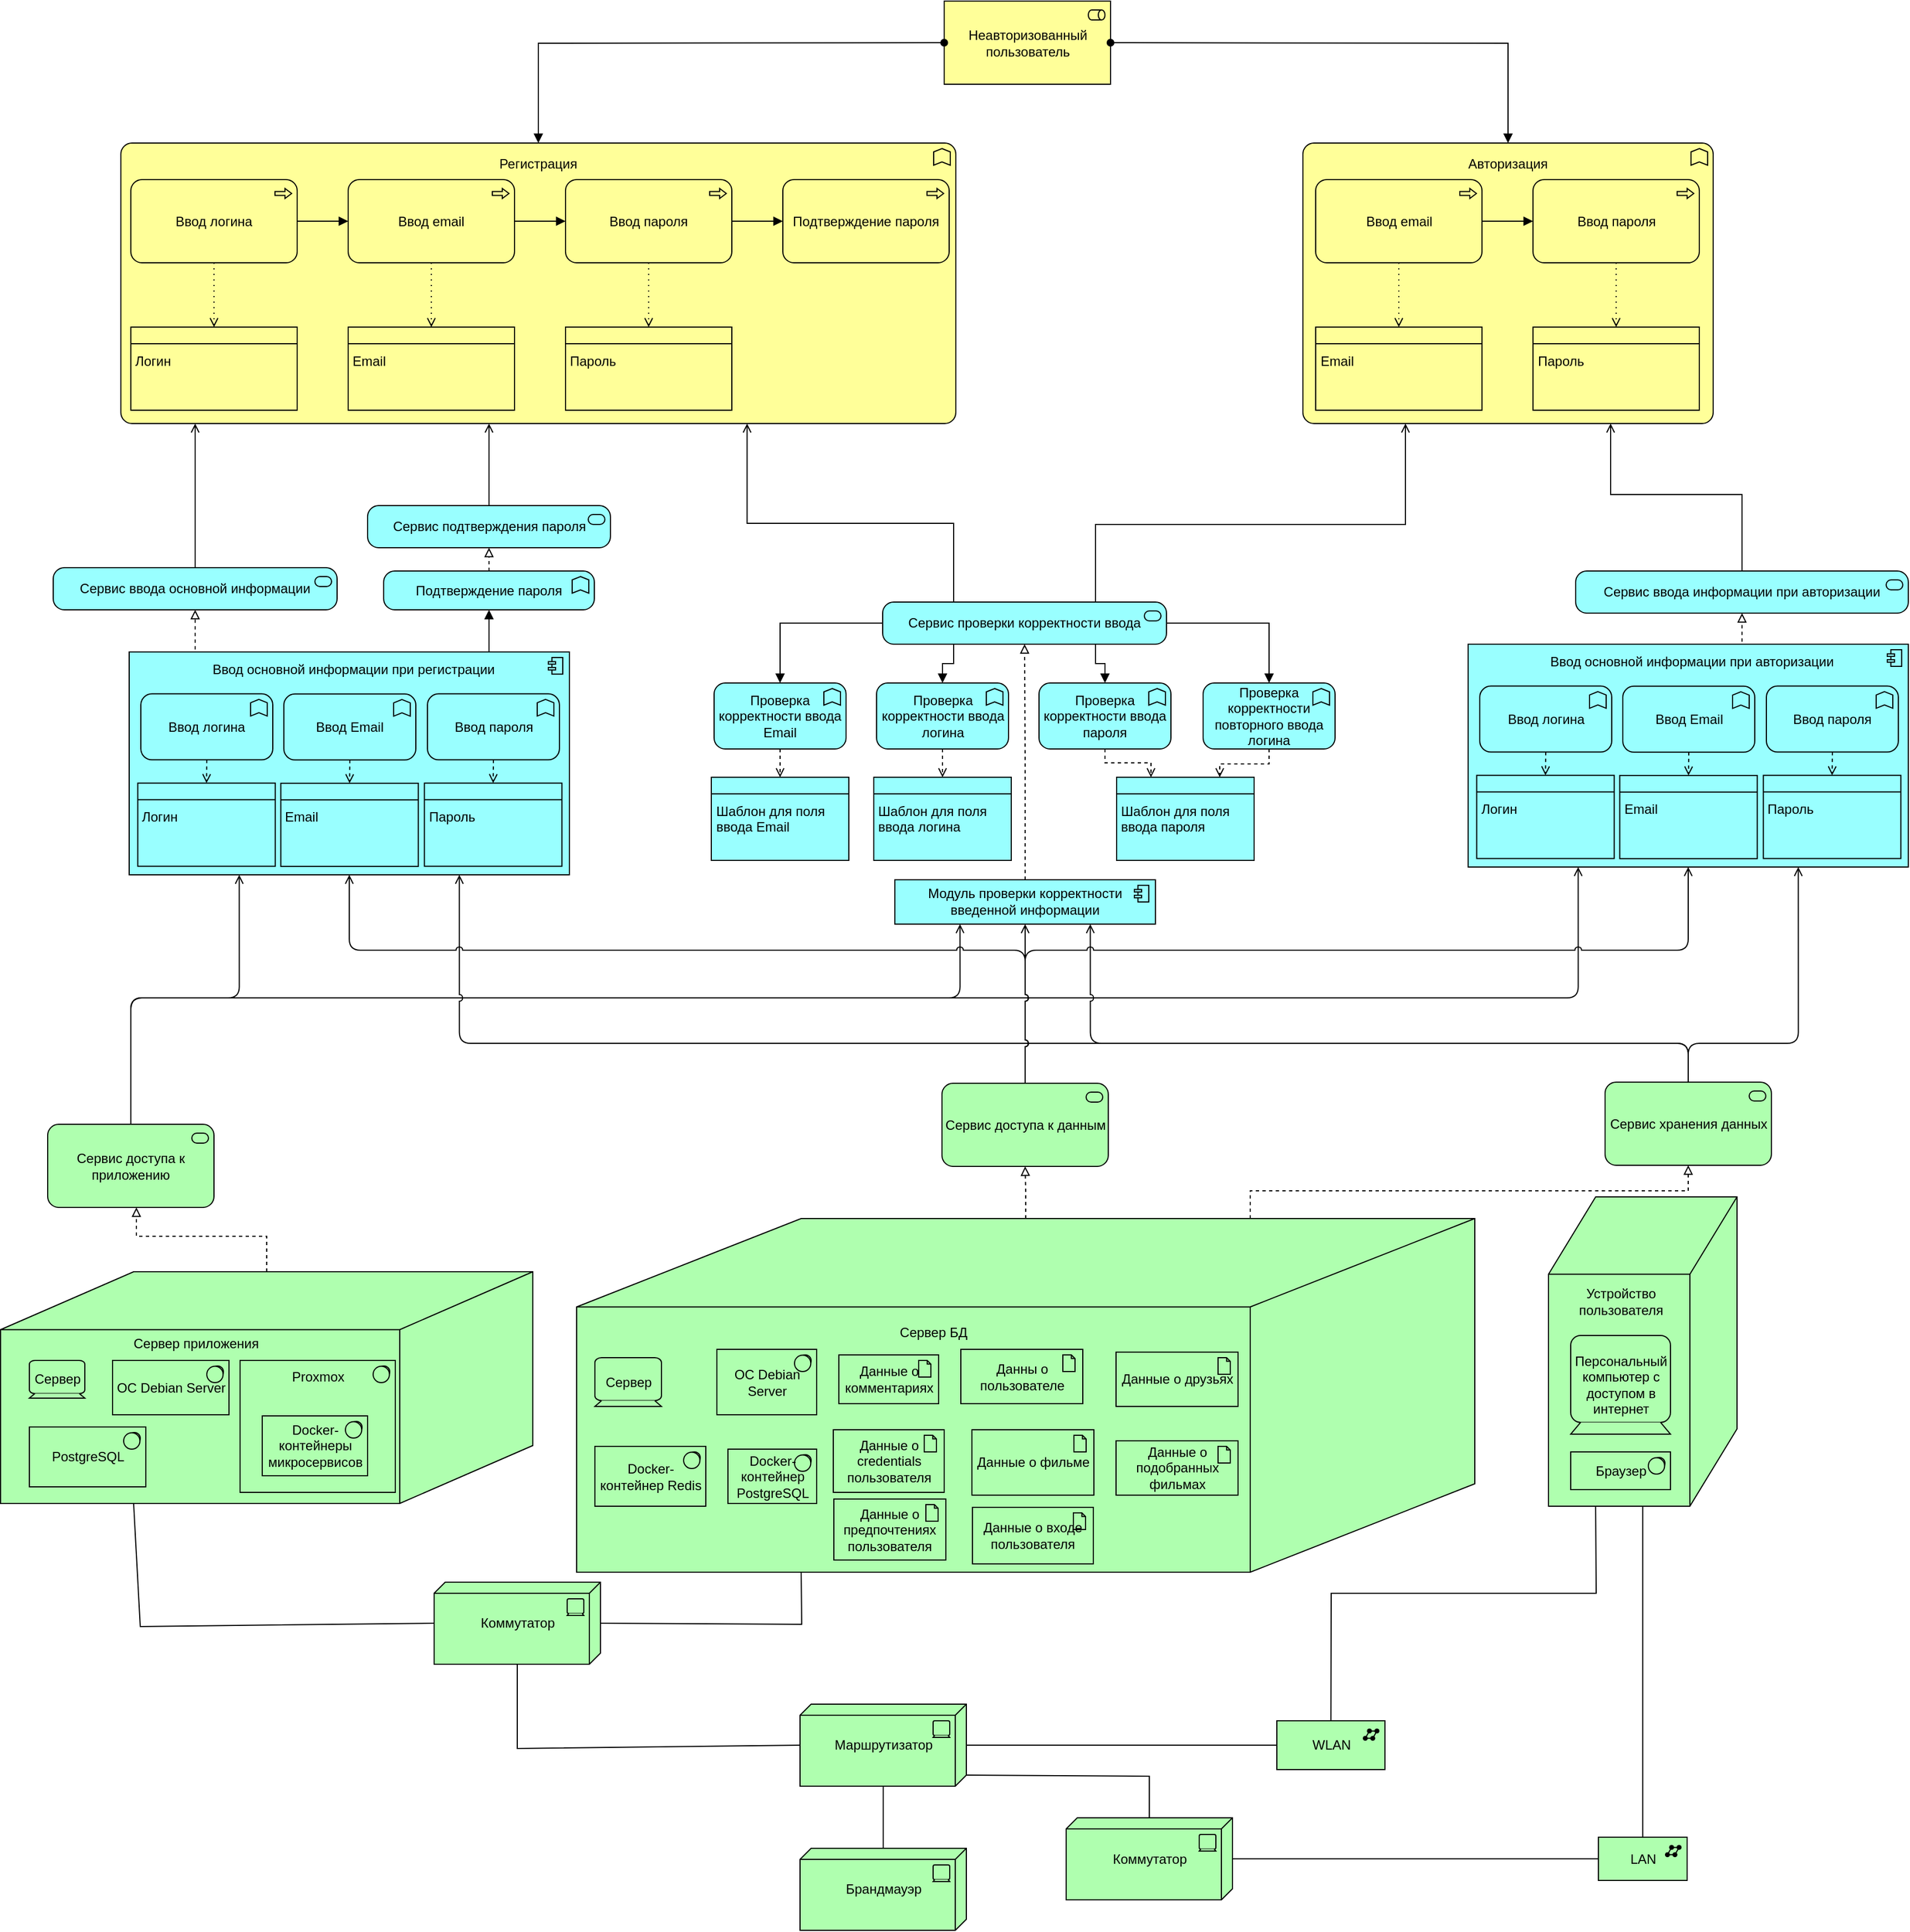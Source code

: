 <mxfile version="20.6.0" type="device"><diagram id="6I0OCvxSQrVGMHxT2VVA" name="Page-1"><mxGraphModel dx="5267" dy="3075" grid="0" gridSize="10" guides="1" tooltips="1" connect="1" arrows="0" fold="1" page="0" pageScale="1" pageWidth="850" pageHeight="1100" math="0" shadow="0"><root><mxCell id="0"/><mxCell id="1" parent="0"/><mxCell id="2OPaNp4iIaNqgDM8rwG--8" value="Неавторизованный пользователь" style="html=1;outlineConnect=0;whiteSpace=wrap;fillColor=#ffff99;shape=mxgraph.archimate3.application;appType=role;archiType=square;" parent="1" vertex="1"><mxGeometry x="-570.5" y="-1029" width="150" height="75" as="geometry"/></mxCell><mxCell id="2OPaNp4iIaNqgDM8rwG--14" value="Регистрация&lt;br&gt;&lt;br&gt;&lt;br&gt;&lt;br&gt;&lt;br&gt;&lt;br&gt;&lt;br&gt;&lt;br&gt;&lt;br&gt;&lt;br&gt;&lt;br&gt;&lt;br&gt;&lt;br&gt;&lt;br&gt;&lt;br&gt;&lt;br&gt;" style="html=1;outlineConnect=0;whiteSpace=wrap;fillColor=#ffff99;shape=mxgraph.archimate3.application;appType=func;archiType=rounded;" parent="1" vertex="1"><mxGeometry x="-1313" y="-901" width="753" height="253" as="geometry"/></mxCell><mxCell id="jZR-Tp1-Qu3MEY-V8yUe-94" value="" style="html=1;outlineConnect=0;whiteSpace=wrap;fillColor=#AFFFAF;shape=mxgraph.archimate3.node;" parent="1" vertex="1"><mxGeometry x="-1421.5" y="117" width="480" height="209" as="geometry"/></mxCell><mxCell id="jZR-Tp1-Qu3MEY-V8yUe-95" value="Сервис доступа к приложению" style="html=1;outlineConnect=0;whiteSpace=wrap;fillColor=#AFFFAF;shape=mxgraph.archimate3.application;appType=serv;archiType=rounded" parent="1" vertex="1"><mxGeometry x="-1379" y="-16" width="150" height="75" as="geometry"/></mxCell><mxCell id="jZR-Tp1-Qu3MEY-V8yUe-96" value="Сервис доступа к данным" style="html=1;outlineConnect=0;whiteSpace=wrap;fillColor=#AFFFAF;shape=mxgraph.archimate3.application;appType=serv;archiType=rounded" parent="1" vertex="1"><mxGeometry x="-572.5" y="-53" width="150" height="75" as="geometry"/></mxCell><mxCell id="jZR-Tp1-Qu3MEY-V8yUe-97" value="Сервис хранения данных" style="html=1;outlineConnect=0;whiteSpace=wrap;fillColor=#AFFFAF;shape=mxgraph.archimate3.application;appType=serv;archiType=rounded" parent="1" vertex="1"><mxGeometry x="25.5" y="-54" width="150" height="75" as="geometry"/></mxCell><mxCell id="jZR-Tp1-Qu3MEY-V8yUe-98" value="Сервер" style="html=1;outlineConnect=0;whiteSpace=wrap;fillColor=#AFFFAF;shape=mxgraph.archimate3.device;" parent="1" vertex="1"><mxGeometry x="-1395.5" y="197" width="50" height="34" as="geometry"/></mxCell><mxCell id="jZR-Tp1-Qu3MEY-V8yUe-99" value="Сервер приложения" style="text;html=1;strokeColor=none;fillColor=none;align=center;verticalAlign=middle;whiteSpace=wrap;rounded=0;" parent="1" vertex="1"><mxGeometry x="-1315.5" y="167" width="140" height="29" as="geometry"/></mxCell><mxCell id="jZR-Tp1-Qu3MEY-V8yUe-100" value="ОС Debian Server" style="html=1;outlineConnect=0;whiteSpace=wrap;fillColor=#AFFFAF;shape=mxgraph.archimate3.application;appType=sysSw;archiType=square;" parent="1" vertex="1"><mxGeometry x="-1320.5" y="197" width="105" height="49" as="geometry"/></mxCell><mxCell id="jZR-Tp1-Qu3MEY-V8yUe-101" value="" style="html=1;outlineConnect=0;whiteSpace=wrap;fillColor=#AFFFAF;shape=mxgraph.archimate3.application;appType=sysSw;archiType=square;" parent="1" vertex="1"><mxGeometry x="-1205.5" y="197" width="140" height="119" as="geometry"/></mxCell><mxCell id="jZR-Tp1-Qu3MEY-V8yUe-102" value="PostgreSQL" style="html=1;outlineConnect=0;whiteSpace=wrap;fillColor=#AFFFAF;shape=mxgraph.archimate3.application;appType=sysSw;archiType=square;" parent="1" vertex="1"><mxGeometry x="-1395.5" y="257" width="105" height="54" as="geometry"/></mxCell><mxCell id="jZR-Tp1-Qu3MEY-V8yUe-103" value="Docker-контейнеры микросервисов" style="html=1;outlineConnect=0;whiteSpace=wrap;fillColor=#AFFFAF;shape=mxgraph.archimate3.application;appType=sysSw;archiType=square;" parent="1" vertex="1"><mxGeometry x="-1185.5" y="247" width="95" height="54" as="geometry"/></mxCell><mxCell id="jZR-Tp1-Qu3MEY-V8yUe-104" value="Proxmox" style="text;html=1;strokeColor=none;fillColor=none;align=center;verticalAlign=middle;whiteSpace=wrap;rounded=0;" parent="1" vertex="1"><mxGeometry x="-1165.5" y="197" width="60" height="29" as="geometry"/></mxCell><mxCell id="jZR-Tp1-Qu3MEY-V8yUe-105" value="Коммутатор" style="html=1;outlineConnect=0;whiteSpace=wrap;fillColor=#AFFFAF;shape=mxgraph.archimate3.tech;techType=device;" parent="1" vertex="1"><mxGeometry x="-1030.5" y="397" width="150" height="74" as="geometry"/></mxCell><mxCell id="jZR-Tp1-Qu3MEY-V8yUe-106" value="Брандмауэр" style="html=1;outlineConnect=0;whiteSpace=wrap;fillColor=#AFFFAF;shape=mxgraph.archimate3.tech;techType=device;" parent="1" vertex="1"><mxGeometry x="-700.5" y="637" width="150" height="74" as="geometry"/></mxCell><mxCell id="jZR-Tp1-Qu3MEY-V8yUe-107" value="Маршрутизатор" style="html=1;outlineConnect=0;whiteSpace=wrap;fillColor=#AFFFAF;shape=mxgraph.archimate3.tech;techType=device;" parent="1" vertex="1"><mxGeometry x="-700.5" y="507" width="150" height="74" as="geometry"/></mxCell><mxCell id="jZR-Tp1-Qu3MEY-V8yUe-108" value="Коммутатор" style="html=1;outlineConnect=0;whiteSpace=wrap;fillColor=#AFFFAF;shape=mxgraph.archimate3.tech;techType=device;" parent="1" vertex="1"><mxGeometry x="-460.5" y="609.5" width="150" height="74" as="geometry"/></mxCell><mxCell id="jZR-Tp1-Qu3MEY-V8yUe-109" value="LAN" style="html=1;outlineConnect=0;whiteSpace=wrap;fillColor=#AFFFAF;shape=mxgraph.archimate3.application;appType=netw;archiType=square;" parent="1" vertex="1"><mxGeometry x="19.5" y="627" width="80" height="39" as="geometry"/></mxCell><mxCell id="jZR-Tp1-Qu3MEY-V8yUe-110" value="" style="html=1;outlineConnect=0;whiteSpace=wrap;fillColor=#AFFFAF;shape=mxgraph.archimate3.node;" parent="1" vertex="1"><mxGeometry x="-25.5" y="49.5" width="170" height="279" as="geometry"/></mxCell><mxCell id="jZR-Tp1-Qu3MEY-V8yUe-111" value="Устройство пользователя" style="text;html=1;strokeColor=none;fillColor=none;align=center;verticalAlign=middle;whiteSpace=wrap;rounded=0;" parent="1" vertex="1"><mxGeometry x="-5.5" y="129.5" width="90" height="29" as="geometry"/></mxCell><mxCell id="jZR-Tp1-Qu3MEY-V8yUe-112" value="Персональный компьютер с доступом в интернет" style="html=1;outlineConnect=0;whiteSpace=wrap;fillColor=#AFFFAF;shape=mxgraph.archimate3.device;" parent="1" vertex="1"><mxGeometry x="-5.5" y="174.5" width="90" height="89" as="geometry"/></mxCell><mxCell id="jZR-Tp1-Qu3MEY-V8yUe-113" value="Браузер" style="html=1;outlineConnect=0;whiteSpace=wrap;fillColor=#AFFFAF;shape=mxgraph.archimate3.application;appType=sysSw;archiType=square;" parent="1" vertex="1"><mxGeometry x="-5.5" y="279.5" width="90" height="34" as="geometry"/></mxCell><mxCell id="jZR-Tp1-Qu3MEY-V8yUe-114" value="" style="endArrow=none;html=1;rounded=0;entryX=0.25;entryY=1;entryDx=0;entryDy=0;entryPerimeter=0;exitX=0.5;exitY=0;exitDx=0;exitDy=0;exitPerimeter=0;" parent="1" source="jZR-Tp1-Qu3MEY-V8yUe-134" target="jZR-Tp1-Qu3MEY-V8yUe-110" edge="1"><mxGeometry width="50" height="50" relative="1" as="geometry"><mxPoint x="-795.5" y="527" as="sourcePoint"/><mxPoint x="-955.5" y="577" as="targetPoint"/><Array as="points"><mxPoint x="-221.5" y="407"/><mxPoint x="17.5" y="407"/></Array></mxGeometry></mxCell><mxCell id="jZR-Tp1-Qu3MEY-V8yUe-115" value="" style="endArrow=none;html=1;rounded=0;entryX=0;entryY=0.5;entryDx=0;entryDy=0;entryPerimeter=0;exitX=1;exitY=0.5;exitDx=0;exitDy=0;exitPerimeter=0;" parent="1" source="jZR-Tp1-Qu3MEY-V8yUe-107" target="jZR-Tp1-Qu3MEY-V8yUe-134" edge="1"><mxGeometry width="50" height="50" relative="1" as="geometry"><mxPoint x="-785.5" y="647" as="sourcePoint"/><mxPoint x="-735.5" y="597" as="targetPoint"/></mxGeometry></mxCell><mxCell id="jZR-Tp1-Qu3MEY-V8yUe-116" value="" style="endArrow=none;html=1;rounded=0;entryX=0;entryY=0.5;entryDx=0;entryDy=0;entryPerimeter=0;exitX=1;exitY=0.5;exitDx=0;exitDy=0;exitPerimeter=0;" parent="1" source="jZR-Tp1-Qu3MEY-V8yUe-108" target="jZR-Tp1-Qu3MEY-V8yUe-109" edge="1"><mxGeometry width="50" height="50" relative="1" as="geometry"><mxPoint x="-785.5" y="647" as="sourcePoint"/><mxPoint x="-735.5" y="597" as="targetPoint"/></mxGeometry></mxCell><mxCell id="jZR-Tp1-Qu3MEY-V8yUe-117" value="" style="endArrow=none;html=1;rounded=0;exitX=0.5;exitY=0;exitDx=0;exitDy=0;exitPerimeter=0;entryX=1;entryY=1;entryDx=0;entryDy=-10;entryPerimeter=0;" parent="1" source="jZR-Tp1-Qu3MEY-V8yUe-108" target="jZR-Tp1-Qu3MEY-V8yUe-107" edge="1"><mxGeometry width="50" height="50" relative="1" as="geometry"><mxPoint x="-785.5" y="647" as="sourcePoint"/><mxPoint x="-735.5" y="597" as="targetPoint"/><Array as="points"><mxPoint x="-385.5" y="572"/></Array></mxGeometry></mxCell><mxCell id="jZR-Tp1-Qu3MEY-V8yUe-118" value="" style="endArrow=none;html=1;rounded=0;entryX=0.5;entryY=1;entryDx=0;entryDy=0;entryPerimeter=0;exitX=0.5;exitY=0;exitDx=0;exitDy=0;exitPerimeter=0;" parent="1" source="jZR-Tp1-Qu3MEY-V8yUe-106" target="jZR-Tp1-Qu3MEY-V8yUe-107" edge="1"><mxGeometry width="50" height="50" relative="1" as="geometry"><mxPoint x="-785.5" y="647" as="sourcePoint"/><mxPoint x="-735.5" y="597" as="targetPoint"/><Array as="points"/></mxGeometry></mxCell><mxCell id="jZR-Tp1-Qu3MEY-V8yUe-119" value="" style="endArrow=none;html=1;rounded=0;entryX=0.25;entryY=1;entryDx=0;entryDy=0;entryPerimeter=0;exitX=0;exitY=0.5;exitDx=0;exitDy=0;exitPerimeter=0;" parent="1" source="jZR-Tp1-Qu3MEY-V8yUe-105" target="jZR-Tp1-Qu3MEY-V8yUe-94" edge="1"><mxGeometry width="50" height="50" relative="1" as="geometry"><mxPoint x="-1005.5" y="537" as="sourcePoint"/><mxPoint x="-955.5" y="487" as="targetPoint"/><Array as="points"><mxPoint x="-1295.5" y="437"/></Array></mxGeometry></mxCell><mxCell id="jZR-Tp1-Qu3MEY-V8yUe-120" value="" style="endArrow=none;html=1;rounded=0;exitX=0.5;exitY=1;exitDx=0;exitDy=0;exitPerimeter=0;entryX=0;entryY=0.5;entryDx=0;entryDy=0;entryPerimeter=0;" parent="1" source="jZR-Tp1-Qu3MEY-V8yUe-105" target="jZR-Tp1-Qu3MEY-V8yUe-107" edge="1"><mxGeometry width="50" height="50" relative="1" as="geometry"><mxPoint x="-680.5" y="467" as="sourcePoint"/><mxPoint x="-630.5" y="417" as="targetPoint"/><Array as="points"><mxPoint x="-955.5" y="547"/></Array></mxGeometry></mxCell><mxCell id="jZR-Tp1-Qu3MEY-V8yUe-121" value="" style="html=1;outlineConnect=0;whiteSpace=wrap;fillColor=#AFFFAF;shape=mxgraph.archimate3.node;" parent="1" vertex="1"><mxGeometry x="-902" y="69" width="810" height="319" as="geometry"/></mxCell><mxCell id="jZR-Tp1-Qu3MEY-V8yUe-122" value="Данны о пользователе" style="html=1;outlineConnect=0;whiteSpace=wrap;fillColor=#AFFFAF;shape=mxgraph.archimate3.application;appType=artifact;archiType=square;" parent="1" vertex="1"><mxGeometry x="-555.5" y="187" width="110" height="49" as="geometry"/></mxCell><mxCell id="jZR-Tp1-Qu3MEY-V8yUe-123" value="Данные о фильме" style="html=1;outlineConnect=0;whiteSpace=wrap;fillColor=#AFFFAF;shape=mxgraph.archimate3.application;appType=artifact;archiType=square;" parent="1" vertex="1"><mxGeometry x="-545.5" y="259.5" width="110" height="59" as="geometry"/></mxCell><mxCell id="jZR-Tp1-Qu3MEY-V8yUe-124" value="Данные о credentials пользователя" style="html=1;outlineConnect=0;whiteSpace=wrap;fillColor=#AFFFAF;shape=mxgraph.archimate3.application;appType=artifact;archiType=square;" parent="1" vertex="1"><mxGeometry x="-670.5" y="259.5" width="100" height="56.5" as="geometry"/></mxCell><mxCell id="jZR-Tp1-Qu3MEY-V8yUe-125" value="Данные о друзьях" style="html=1;outlineConnect=0;whiteSpace=wrap;fillColor=#AFFFAF;shape=mxgraph.archimate3.application;appType=artifact;archiType=square;" parent="1" vertex="1"><mxGeometry x="-415.5" y="189.5" width="110" height="49" as="geometry"/></mxCell><mxCell id="jZR-Tp1-Qu3MEY-V8yUe-126" value="Данные о подобранных фильмах" style="html=1;outlineConnect=0;whiteSpace=wrap;fillColor=#AFFFAF;shape=mxgraph.archimate3.application;appType=artifact;archiType=square;" parent="1" vertex="1"><mxGeometry x="-415.5" y="269.5" width="110" height="49" as="geometry"/></mxCell><mxCell id="jZR-Tp1-Qu3MEY-V8yUe-127" value="Данные о комментариях" style="html=1;outlineConnect=0;whiteSpace=wrap;fillColor=#AFFFAF;shape=mxgraph.archimate3.application;appType=artifact;archiType=square;" parent="1" vertex="1"><mxGeometry x="-665.5" y="192" width="90" height="44" as="geometry"/></mxCell><mxCell id="jZR-Tp1-Qu3MEY-V8yUe-128" value="Сервер" style="html=1;outlineConnect=0;whiteSpace=wrap;fillColor=#AFFFAF;shape=mxgraph.archimate3.device;" parent="1" vertex="1"><mxGeometry x="-885.5" y="194.5" width="60" height="44" as="geometry"/></mxCell><mxCell id="jZR-Tp1-Qu3MEY-V8yUe-129" value="ОС Debian Server" style="html=1;outlineConnect=0;whiteSpace=wrap;fillColor=#AFFFAF;shape=mxgraph.archimate3.application;appType=sysSw;archiType=square;" parent="1" vertex="1"><mxGeometry x="-775.5" y="187" width="90" height="59" as="geometry"/></mxCell><mxCell id="jZR-Tp1-Qu3MEY-V8yUe-130" value="Docker-контейнер PostgreSQL" style="html=1;outlineConnect=0;whiteSpace=wrap;fillColor=#AFFFAF;shape=mxgraph.archimate3.application;appType=sysSw;archiType=square;" parent="1" vertex="1"><mxGeometry x="-765.5" y="277" width="80" height="49" as="geometry"/></mxCell><mxCell id="jZR-Tp1-Qu3MEY-V8yUe-131" value="Docker-контейнер Redis" style="html=1;outlineConnect=0;whiteSpace=wrap;fillColor=#AFFFAF;shape=mxgraph.archimate3.application;appType=sysSw;archiType=square;" parent="1" vertex="1"><mxGeometry x="-885.5" y="274.5" width="100" height="54" as="geometry"/></mxCell><mxCell id="jZR-Tp1-Qu3MEY-V8yUe-132" value="Сервер БД" style="text;html=1;strokeColor=none;fillColor=none;align=center;verticalAlign=middle;whiteSpace=wrap;rounded=0;" parent="1" vertex="1"><mxGeometry x="-635.5" y="157" width="110" height="29" as="geometry"/></mxCell><mxCell id="jZR-Tp1-Qu3MEY-V8yUe-133" value="" style="endArrow=none;html=1;rounded=0;entryX=1;entryY=0.5;entryDx=0;entryDy=0;entryPerimeter=0;exitX=0.25;exitY=1;exitDx=0;exitDy=0;exitPerimeter=0;" parent="1" source="jZR-Tp1-Qu3MEY-V8yUe-121" target="jZR-Tp1-Qu3MEY-V8yUe-105" edge="1"><mxGeometry width="50" height="50" relative="1" as="geometry"><mxPoint x="-615.5" y="377" as="sourcePoint"/><mxPoint x="-565.5" y="327" as="targetPoint"/><Array as="points"><mxPoint x="-699" y="435"/></Array></mxGeometry></mxCell><mxCell id="jZR-Tp1-Qu3MEY-V8yUe-134" value="WLAN" style="html=1;outlineConnect=0;whiteSpace=wrap;fillColor=#AFFFAF;shape=mxgraph.archimate3.application;appType=netw;archiType=square;" parent="1" vertex="1"><mxGeometry x="-270.5" y="522" width="97.5" height="44" as="geometry"/></mxCell><mxCell id="jZR-Tp1-Qu3MEY-V8yUe-135" value="" style="endArrow=none;html=1;rounded=0;exitX=0.5;exitY=1;exitDx=0;exitDy=0;exitPerimeter=0;entryX=0.5;entryY=0;entryDx=0;entryDy=0;entryPerimeter=0;" parent="1" source="jZR-Tp1-Qu3MEY-V8yUe-110" target="jZR-Tp1-Qu3MEY-V8yUe-109" edge="1"><mxGeometry width="50" height="50" relative="1" as="geometry"><mxPoint x="-355.5" y="327" as="sourcePoint"/><mxPoint x="-305.5" y="277" as="targetPoint"/></mxGeometry></mxCell><mxCell id="jZR-Tp1-Qu3MEY-V8yUe-136" value="" style="edgeStyle=elbowEdgeStyle;html=1;endArrow=block;elbow=vertical;endFill=0;dashed=1;rounded=0;exitX=0.5;exitY=0;exitDx=0;exitDy=0;exitPerimeter=0;entryX=0.5;entryY=1;entryDx=0;entryDy=0;entryPerimeter=0;" parent="1" source="jZR-Tp1-Qu3MEY-V8yUe-94" edge="1"><mxGeometry width="160" relative="1" as="geometry"><mxPoint x="-655.5" y="314" as="sourcePoint"/><mxPoint x="-1299" y="59" as="targetPoint"/><Array as="points"><mxPoint x="-1231" y="85"/></Array></mxGeometry></mxCell><mxCell id="jZR-Tp1-Qu3MEY-V8yUe-137" value="" style="edgeStyle=elbowEdgeStyle;html=1;endArrow=block;elbow=vertical;endFill=0;dashed=1;rounded=0;exitX=0.5;exitY=0;exitDx=0;exitDy=0;exitPerimeter=0;entryX=0.5;entryY=1;entryDx=0;entryDy=0;entryPerimeter=0;" parent="1" source="jZR-Tp1-Qu3MEY-V8yUe-121" target="jZR-Tp1-Qu3MEY-V8yUe-96" edge="1"><mxGeometry width="160" relative="1" as="geometry"><mxPoint x="-660.5" y="314" as="sourcePoint"/><mxPoint x="-500.5" y="314" as="targetPoint"/><Array as="points"/></mxGeometry></mxCell><mxCell id="jZR-Tp1-Qu3MEY-V8yUe-138" value="" style="edgeStyle=elbowEdgeStyle;html=1;endArrow=block;elbow=vertical;endFill=0;dashed=1;rounded=0;exitX=0.75;exitY=0;exitDx=0;exitDy=0;exitPerimeter=0;entryX=0.5;entryY=1;entryDx=0;entryDy=0;entryPerimeter=0;" parent="1" source="jZR-Tp1-Qu3MEY-V8yUe-121" target="jZR-Tp1-Qu3MEY-V8yUe-97" edge="1"><mxGeometry width="160" relative="1" as="geometry"><mxPoint x="-660.5" y="314" as="sourcePoint"/><mxPoint x="-350.5" y="-6" as="targetPoint"/><Array as="points"><mxPoint x="-111" y="44"/><mxPoint x="-92" y="72"/><mxPoint x="-270.5" y="94"/></Array></mxGeometry></mxCell><mxCell id="jZR-Tp1-Qu3MEY-V8yUe-167" value="Данные о предпочтениях пользователя" style="html=1;outlineConnect=0;whiteSpace=wrap;fillColor=#AFFFAF;shape=mxgraph.archimate3.application;appType=artifact;archiType=square;" parent="1" vertex="1"><mxGeometry x="-670" y="322" width="101" height="55" as="geometry"/></mxCell><mxCell id="xFEC5xzMfHbkkOvkN3Mo-53" value="Данные о входе пользователя" style="html=1;outlineConnect=0;whiteSpace=wrap;fillColor=#AFFFAF;shape=mxgraph.archimate3.application;appType=artifact;archiType=square;" parent="1" vertex="1"><mxGeometry x="-545" y="329.5" width="109" height="51" as="geometry"/></mxCell><mxCell id="tE2U8NDe-g1atq2P_ooC-1" value="Ввод логина" style="html=1;outlineConnect=0;whiteSpace=wrap;fillColor=#ffff99;shape=mxgraph.archimate3.application;appType=proc;archiType=rounded;" vertex="1" parent="1"><mxGeometry x="-1304" y="-868" width="150" height="75" as="geometry"/></mxCell><mxCell id="tE2U8NDe-g1atq2P_ooC-8" value="" style="edgeStyle=elbowEdgeStyle;html=1;endArrow=open;elbow=vertical;endFill=0;dashed=1;dashPattern=1 4;rounded=0;entryX=0.5;entryY=0;entryDx=0;entryDy=0;entryPerimeter=0;exitX=0.5;exitY=1;exitDx=0;exitDy=0;exitPerimeter=0;" edge="1" parent="1" source="tE2U8NDe-g1atq2P_ooC-1" target="tE2U8NDe-g1atq2P_ooC-14"><mxGeometry width="160" relative="1" as="geometry"><mxPoint x="-384" y="-175" as="sourcePoint"/><mxPoint x="-1229" y="-735.0" as="targetPoint"/></mxGeometry></mxCell><mxCell id="tE2U8NDe-g1atq2P_ooC-9" value="Ввод email" style="html=1;outlineConnect=0;whiteSpace=wrap;fillColor=#ffff99;shape=mxgraph.archimate3.application;appType=proc;archiType=rounded;" vertex="1" parent="1"><mxGeometry x="-1108" y="-868" width="150" height="75" as="geometry"/></mxCell><mxCell id="tE2U8NDe-g1atq2P_ooC-11" value="" style="edgeStyle=elbowEdgeStyle;html=1;endArrow=open;elbow=vertical;endFill=0;dashed=1;dashPattern=1 4;rounded=0;entryX=0.5;entryY=0;entryDx=0;entryDy=0;entryPerimeter=0;exitX=0.5;exitY=1;exitDx=0;exitDy=0;exitPerimeter=0;" edge="1" parent="1" source="tE2U8NDe-g1atq2P_ooC-9" target="tE2U8NDe-g1atq2P_ooC-15"><mxGeometry width="160" relative="1" as="geometry"><mxPoint x="-188" y="-175" as="sourcePoint"/><mxPoint x="-1033.0" y="-735.0" as="targetPoint"/></mxGeometry></mxCell><mxCell id="tE2U8NDe-g1atq2P_ooC-13" value="" style="edgeStyle=elbowEdgeStyle;html=1;endArrow=block;dashed=0;elbow=vertical;endFill=1;rounded=0;exitX=1;exitY=0.5;exitDx=0;exitDy=0;exitPerimeter=0;entryX=0;entryY=0.5;entryDx=0;entryDy=0;entryPerimeter=0;" edge="1" parent="1" source="tE2U8NDe-g1atq2P_ooC-1" target="tE2U8NDe-g1atq2P_ooC-9"><mxGeometry width="160" relative="1" as="geometry"><mxPoint x="-384" y="-675" as="sourcePoint"/><mxPoint x="-224" y="-675" as="targetPoint"/></mxGeometry></mxCell><mxCell id="tE2U8NDe-g1atq2P_ooC-14" value="&lt;table cellpadding=&quot;0&quot; cellspacing=&quot;0&quot; style=&quot;font-size:1em;width:100%;height:100%;&quot;&gt;&lt;tbody&gt;&lt;tr style=&quot;height:20px;&quot;&gt;&lt;td align=&quot;center&quot;&gt;&lt;/td&gt;&lt;/tr&gt;&lt;tr&gt;&lt;td align=&quot;left&quot; valign=&quot;top&quot; style=&quot;padding:4px;&quot;&gt;Логин&lt;/td&gt;&lt;/tr&gt;&lt;/tbody&gt;&lt;/table&gt;" style="html=1;outlineConnect=0;whiteSpace=wrap;fillColor=#ffff99;shape=mxgraph.archimate3.businessObject;overflow=fill;" vertex="1" parent="1"><mxGeometry x="-1304" y="-735" width="150" height="75" as="geometry"/></mxCell><mxCell id="tE2U8NDe-g1atq2P_ooC-15" value="&lt;table cellpadding=&quot;0&quot; cellspacing=&quot;0&quot; style=&quot;font-size:1em;width:100%;height:100%;&quot;&gt;&lt;tbody&gt;&lt;tr style=&quot;height:20px;&quot;&gt;&lt;td align=&quot;center&quot;&gt;&lt;/td&gt;&lt;/tr&gt;&lt;tr&gt;&lt;td align=&quot;left&quot; valign=&quot;top&quot; style=&quot;padding:4px;&quot;&gt;Email&lt;/td&gt;&lt;/tr&gt;&lt;/tbody&gt;&lt;/table&gt;" style="html=1;outlineConnect=0;whiteSpace=wrap;fillColor=#ffff99;shape=mxgraph.archimate3.businessObject;overflow=fill;" vertex="1" parent="1"><mxGeometry x="-1108" y="-735" width="150" height="75" as="geometry"/></mxCell><mxCell id="tE2U8NDe-g1atq2P_ooC-16" value="Ввод пароля" style="html=1;outlineConnect=0;whiteSpace=wrap;fillColor=#ffff99;shape=mxgraph.archimate3.application;appType=proc;archiType=rounded;" vertex="1" parent="1"><mxGeometry x="-912" y="-868" width="150" height="75" as="geometry"/></mxCell><mxCell id="tE2U8NDe-g1atq2P_ooC-17" value="" style="edgeStyle=elbowEdgeStyle;html=1;endArrow=open;elbow=vertical;endFill=0;dashed=1;dashPattern=1 4;rounded=0;entryX=0.5;entryY=0;entryDx=0;entryDy=0;entryPerimeter=0;exitX=0.5;exitY=1;exitDx=0;exitDy=0;exitPerimeter=0;" edge="1" parent="1" source="tE2U8NDe-g1atq2P_ooC-16" target="tE2U8NDe-g1atq2P_ooC-19"><mxGeometry width="160" relative="1" as="geometry"><mxPoint x="8" y="-175" as="sourcePoint"/><mxPoint x="-837.0" y="-735.0" as="targetPoint"/></mxGeometry></mxCell><mxCell id="tE2U8NDe-g1atq2P_ooC-18" value="" style="edgeStyle=elbowEdgeStyle;html=1;endArrow=block;dashed=0;elbow=vertical;endFill=1;rounded=0;entryX=0;entryY=0.5;entryDx=0;entryDy=0;entryPerimeter=0;exitX=1;exitY=0.5;exitDx=0;exitDy=0;exitPerimeter=0;" edge="1" parent="1" target="tE2U8NDe-g1atq2P_ooC-16" source="tE2U8NDe-g1atq2P_ooC-9"><mxGeometry width="160" relative="1" as="geometry"><mxPoint x="-955" y="-830" as="sourcePoint"/><mxPoint x="-28" y="-675" as="targetPoint"/></mxGeometry></mxCell><mxCell id="tE2U8NDe-g1atq2P_ooC-19" value="&lt;table cellpadding=&quot;0&quot; cellspacing=&quot;0&quot; style=&quot;font-size:1em;width:100%;height:100%;&quot;&gt;&lt;tbody&gt;&lt;tr style=&quot;height:20px;&quot;&gt;&lt;td align=&quot;center&quot;&gt;&lt;/td&gt;&lt;/tr&gt;&lt;tr&gt;&lt;td align=&quot;left&quot; valign=&quot;top&quot; style=&quot;padding:4px;&quot;&gt;Пароль&lt;/td&gt;&lt;/tr&gt;&lt;/tbody&gt;&lt;/table&gt;" style="html=1;outlineConnect=0;whiteSpace=wrap;fillColor=#ffff99;shape=mxgraph.archimate3.businessObject;overflow=fill;" vertex="1" parent="1"><mxGeometry x="-912" y="-735" width="150" height="75" as="geometry"/></mxCell><mxCell id="tE2U8NDe-g1atq2P_ooC-20" value="Подтверждение пароля" style="html=1;outlineConnect=0;whiteSpace=wrap;fillColor=#ffff99;shape=mxgraph.archimate3.application;appType=proc;archiType=rounded;" vertex="1" parent="1"><mxGeometry x="-716" y="-868" width="150" height="75" as="geometry"/></mxCell><mxCell id="tE2U8NDe-g1atq2P_ooC-21" value="" style="edgeStyle=elbowEdgeStyle;html=1;endArrow=block;dashed=0;elbow=vertical;endFill=1;rounded=0;entryX=0;entryY=0.5;entryDx=0;entryDy=0;entryPerimeter=0;exitX=1;exitY=0.5;exitDx=0;exitDy=0;exitPerimeter=0;" edge="1" parent="1" target="tE2U8NDe-g1atq2P_ooC-20" source="tE2U8NDe-g1atq2P_ooC-16"><mxGeometry width="160" relative="1" as="geometry"><mxPoint x="-765" y="-830" as="sourcePoint"/><mxPoint x="168" y="-675" as="targetPoint"/></mxGeometry></mxCell><mxCell id="tE2U8NDe-g1atq2P_ooC-22" value="" style="html=1;outlineConnect=0;whiteSpace=wrap;fillColor=#99ffff;shape=mxgraph.archimate3.application;appType=comp;archiType=square;" vertex="1" parent="1"><mxGeometry x="-1305.5" y="-442" width="397" height="201" as="geometry"/></mxCell><mxCell id="tE2U8NDe-g1atq2P_ooC-23" value="Ввод основной информации при регистрации" style="text;html=1;strokeColor=none;fillColor=none;align=center;verticalAlign=middle;whiteSpace=wrap;rounded=0;" vertex="1" parent="1"><mxGeometry x="-1238.5" y="-441" width="269.5" height="30" as="geometry"/></mxCell><mxCell id="tE2U8NDe-g1atq2P_ooC-25" value="Ввод логина" style="html=1;outlineConnect=0;whiteSpace=wrap;fillColor=#99ffff;shape=mxgraph.archimate3.application;appType=func;archiType=rounded;" vertex="1" parent="1"><mxGeometry x="-1295" y="-404.2" width="119" height="59.5" as="geometry"/></mxCell><mxCell id="tE2U8NDe-g1atq2P_ooC-26" style="edgeStyle=orthogonalEdgeStyle;rounded=0;orthogonalLoop=1;jettySize=auto;html=1;exitX=0.5;exitY=1;exitDx=0;exitDy=0;exitPerimeter=0;entryX=0.5;entryY=0;entryDx=0;entryDy=0;entryPerimeter=0;dashed=1;endArrow=open;endFill=0;" edge="1" parent="1" source="tE2U8NDe-g1atq2P_ooC-25" target="tE2U8NDe-g1atq2P_ooC-27"><mxGeometry relative="1" as="geometry"/></mxCell><mxCell id="tE2U8NDe-g1atq2P_ooC-27" value="&lt;table cellpadding=&quot;0&quot; cellspacing=&quot;0&quot; style=&quot;font-size:1em;width:100%;height:100%;&quot;&gt;&lt;tbody&gt;&lt;tr style=&quot;height:20px;&quot;&gt;&lt;td align=&quot;center&quot;&gt;&lt;/td&gt;&lt;/tr&gt;&lt;tr&gt;&lt;td align=&quot;left&quot; valign=&quot;top&quot; style=&quot;padding:4px;&quot;&gt;Логин&lt;/td&gt;&lt;/tr&gt;&lt;/tbody&gt;&lt;/table&gt;" style="html=1;outlineConnect=0;whiteSpace=wrap;fillColor=#99ffff;shape=mxgraph.archimate3.businessObject;overflow=fill" vertex="1" parent="1"><mxGeometry x="-1297.75" y="-323.7" width="124" height="75" as="geometry"/></mxCell><mxCell id="tE2U8NDe-g1atq2P_ooC-42" value="Ввод Email" style="html=1;outlineConnect=0;whiteSpace=wrap;fillColor=#99ffff;shape=mxgraph.archimate3.application;appType=func;archiType=rounded;" vertex="1" parent="1"><mxGeometry x="-1166" y="-404.07" width="119" height="59.5" as="geometry"/></mxCell><mxCell id="tE2U8NDe-g1atq2P_ooC-43" style="edgeStyle=orthogonalEdgeStyle;rounded=0;orthogonalLoop=1;jettySize=auto;html=1;exitX=0.5;exitY=1;exitDx=0;exitDy=0;exitPerimeter=0;entryX=0.5;entryY=0;entryDx=0;entryDy=0;entryPerimeter=0;dashed=1;endArrow=open;endFill=0;" edge="1" parent="1" source="tE2U8NDe-g1atq2P_ooC-42" target="tE2U8NDe-g1atq2P_ooC-44"><mxGeometry relative="1" as="geometry"/></mxCell><mxCell id="tE2U8NDe-g1atq2P_ooC-44" value="&lt;table cellpadding=&quot;0&quot; cellspacing=&quot;0&quot; style=&quot;font-size:1em;width:100%;height:100%;&quot;&gt;&lt;tbody&gt;&lt;tr style=&quot;height:20px;&quot;&gt;&lt;td align=&quot;center&quot;&gt;&lt;/td&gt;&lt;/tr&gt;&lt;tr&gt;&lt;td align=&quot;left&quot; valign=&quot;top&quot; style=&quot;padding:4px;&quot;&gt;Email&lt;/td&gt;&lt;/tr&gt;&lt;/tbody&gt;&lt;/table&gt;" style="html=1;outlineConnect=0;whiteSpace=wrap;fillColor=#99ffff;shape=mxgraph.archimate3.businessObject;overflow=fill" vertex="1" parent="1"><mxGeometry x="-1168.75" y="-323.57" width="124" height="75" as="geometry"/></mxCell><mxCell id="tE2U8NDe-g1atq2P_ooC-45" value="Ввод пароля" style="html=1;outlineConnect=0;whiteSpace=wrap;fillColor=#99ffff;shape=mxgraph.archimate3.application;appType=func;archiType=rounded;" vertex="1" parent="1"><mxGeometry x="-1036.5" y="-404.2" width="119" height="59.5" as="geometry"/></mxCell><mxCell id="tE2U8NDe-g1atq2P_ooC-46" style="edgeStyle=orthogonalEdgeStyle;rounded=0;orthogonalLoop=1;jettySize=auto;html=1;exitX=0.5;exitY=1;exitDx=0;exitDy=0;exitPerimeter=0;entryX=0.5;entryY=0;entryDx=0;entryDy=0;entryPerimeter=0;dashed=1;endArrow=open;endFill=0;" edge="1" parent="1" source="tE2U8NDe-g1atq2P_ooC-45" target="tE2U8NDe-g1atq2P_ooC-47"><mxGeometry relative="1" as="geometry"/></mxCell><mxCell id="tE2U8NDe-g1atq2P_ooC-47" value="&lt;table cellpadding=&quot;0&quot; cellspacing=&quot;0&quot; style=&quot;font-size:1em;width:100%;height:100%;&quot;&gt;&lt;tbody&gt;&lt;tr style=&quot;height:20px;&quot;&gt;&lt;td align=&quot;center&quot;&gt;&lt;/td&gt;&lt;/tr&gt;&lt;tr&gt;&lt;td align=&quot;left&quot; valign=&quot;top&quot; style=&quot;padding:4px;&quot;&gt;Пароль&lt;/td&gt;&lt;/tr&gt;&lt;/tbody&gt;&lt;/table&gt;" style="html=1;outlineConnect=0;whiteSpace=wrap;fillColor=#99ffff;shape=mxgraph.archimate3.businessObject;overflow=fill" vertex="1" parent="1"><mxGeometry x="-1039.25" y="-323.7" width="124" height="75" as="geometry"/></mxCell><mxCell id="tE2U8NDe-g1atq2P_ooC-48" value="Сервис ввода основной информации" style="html=1;outlineConnect=0;whiteSpace=wrap;fillColor=#99ffff;shape=mxgraph.archimate3.application;appType=serv;archiType=rounded" vertex="1" parent="1"><mxGeometry x="-1374" y="-518" width="256" height="38" as="geometry"/></mxCell><mxCell id="tE2U8NDe-g1atq2P_ooC-49" value="" style="edgeStyle=elbowEdgeStyle;html=1;endArrow=block;elbow=vertical;endFill=0;dashed=1;rounded=0;entryX=0.5;entryY=1;entryDx=0;entryDy=0;entryPerimeter=0;exitX=0.25;exitY=0;exitDx=0;exitDy=0;exitPerimeter=0;" edge="1" parent="1" source="tE2U8NDe-g1atq2P_ooC-22" target="tE2U8NDe-g1atq2P_ooC-48"><mxGeometry width="160" relative="1" as="geometry"><mxPoint x="-689" y="-453" as="sourcePoint"/><mxPoint x="-529" y="-453" as="targetPoint"/><Array as="points"><mxPoint x="-1198" y="-442"/><mxPoint x="-1194" y="-457"/></Array></mxGeometry></mxCell><mxCell id="tE2U8NDe-g1atq2P_ooC-50" value="" style="edgeStyle=elbowEdgeStyle;html=1;endArrow=open;elbow=vertical;endFill=1;rounded=0;exitX=0.5;exitY=0;exitDx=0;exitDy=0;exitPerimeter=0;" edge="1" parent="1" source="tE2U8NDe-g1atq2P_ooC-48" target="2OPaNp4iIaNqgDM8rwG--14"><mxGeometry width="160" relative="1" as="geometry"><mxPoint x="-615" y="-448" as="sourcePoint"/><mxPoint x="-455" y="-448" as="targetPoint"/><Array as="points"><mxPoint x="-1246" y="-622"/><mxPoint x="-1023" y="-584"/><mxPoint x="-1017" y="-586"/><mxPoint x="-1103" y="-581"/><mxPoint x="-1073" y="-581"/></Array></mxGeometry></mxCell><mxCell id="tE2U8NDe-g1atq2P_ooC-51" value="Подтверждение пароля" style="html=1;outlineConnect=0;whiteSpace=wrap;fillColor=#99ffff;shape=mxgraph.archimate3.application;appType=func;archiType=rounded;" vertex="1" parent="1"><mxGeometry x="-1076" y="-515" width="190" height="35" as="geometry"/></mxCell><mxCell id="tE2U8NDe-g1atq2P_ooC-52" value="" style="edgeStyle=elbowEdgeStyle;html=1;endArrow=block;dashed=0;elbow=vertical;endFill=1;rounded=0;entryX=0.5;entryY=1;entryDx=0;entryDy=0;entryPerimeter=0;exitX=0.75;exitY=0;exitDx=0;exitDy=0;exitPerimeter=0;" edge="1" parent="1" source="tE2U8NDe-g1atq2P_ooC-22" target="tE2U8NDe-g1atq2P_ooC-51"><mxGeometry width="160" relative="1" as="geometry"><mxPoint x="-1117" y="-424" as="sourcePoint"/><mxPoint x="-957" y="-424" as="targetPoint"/><Array as="points"><mxPoint x="-1000" y="-442"/></Array></mxGeometry></mxCell><mxCell id="tE2U8NDe-g1atq2P_ooC-53" value="Сервис подтверждения пароля" style="html=1;outlineConnect=0;whiteSpace=wrap;fillColor=#99ffff;shape=mxgraph.archimate3.application;appType=serv;archiType=rounded" vertex="1" parent="1"><mxGeometry x="-1090.5" y="-574" width="219" height="38" as="geometry"/></mxCell><mxCell id="tE2U8NDe-g1atq2P_ooC-54" value="" style="edgeStyle=elbowEdgeStyle;html=1;endArrow=block;elbow=vertical;endFill=0;dashed=1;rounded=0;entryX=0.5;entryY=1;entryDx=0;entryDy=0;entryPerimeter=0;exitX=0.5;exitY=0;exitDx=0;exitDy=0;exitPerimeter=0;" edge="1" parent="1" source="tE2U8NDe-g1atq2P_ooC-51" target="tE2U8NDe-g1atq2P_ooC-53"><mxGeometry width="160" relative="1" as="geometry"><mxPoint x="-1196.25" y="-432" as="sourcePoint"/><mxPoint x="-1236" y="-470" as="targetPoint"/><Array as="points"/></mxGeometry></mxCell><mxCell id="tE2U8NDe-g1atq2P_ooC-55" value="" style="edgeStyle=elbowEdgeStyle;html=1;endArrow=open;elbow=vertical;endFill=1;rounded=0;exitX=0.5;exitY=0;exitDx=0;exitDy=0;exitPerimeter=0;" edge="1" parent="1" source="tE2U8NDe-g1atq2P_ooC-53" target="2OPaNp4iIaNqgDM8rwG--14"><mxGeometry width="160" relative="1" as="geometry"><mxPoint x="-1162" y="-503" as="sourcePoint"/><mxPoint x="-1114.75" y="-638.0" as="targetPoint"/><Array as="points"><mxPoint x="-981" y="-637"/><mxPoint x="-1039" y="-623"/></Array></mxGeometry></mxCell><mxCell id="tE2U8NDe-g1atq2P_ooC-61" value="Сервис проверки корректности ввода" style="html=1;outlineConnect=0;whiteSpace=wrap;fillColor=#99ffff;shape=mxgraph.archimate3.application;appType=serv;archiType=rounded" vertex="1" parent="1"><mxGeometry x="-626" y="-487.0" width="256" height="38" as="geometry"/></mxCell><mxCell id="tE2U8NDe-g1atq2P_ooC-62" value="Проверка корректности ввода Email" style="html=1;outlineConnect=0;whiteSpace=wrap;fillColor=#99ffff;shape=mxgraph.archimate3.application;appType=func;archiType=rounded;" vertex="1" parent="1"><mxGeometry x="-778" y="-414.0" width="119" height="59.5" as="geometry"/></mxCell><mxCell id="tE2U8NDe-g1atq2P_ooC-63" value="Проверка корректности ввода логина" style="html=1;outlineConnect=0;whiteSpace=wrap;fillColor=#99ffff;shape=mxgraph.archimate3.application;appType=func;archiType=rounded;" vertex="1" parent="1"><mxGeometry x="-631.5" y="-414.0" width="119" height="59.5" as="geometry"/></mxCell><mxCell id="tE2U8NDe-g1atq2P_ooC-65" value="Проверка корректности ввода пароля" style="html=1;outlineConnect=0;whiteSpace=wrap;fillColor=#99ffff;shape=mxgraph.archimate3.application;appType=func;archiType=rounded;" vertex="1" parent="1"><mxGeometry x="-485" y="-414.0" width="119" height="59.5" as="geometry"/></mxCell><mxCell id="tE2U8NDe-g1atq2P_ooC-66" value="Проверка корректности повторного ввода логина" style="html=1;outlineConnect=0;whiteSpace=wrap;fillColor=#99ffff;shape=mxgraph.archimate3.application;appType=func;archiType=rounded;" vertex="1" parent="1"><mxGeometry x="-337" y="-414.0" width="119" height="59.5" as="geometry"/></mxCell><mxCell id="tE2U8NDe-g1atq2P_ooC-67" value="&lt;table cellpadding=&quot;0&quot; cellspacing=&quot;0&quot; style=&quot;font-size:1em;width:100%;height:100%;&quot;&gt;&lt;tbody&gt;&lt;tr style=&quot;height:20px;&quot;&gt;&lt;td align=&quot;center&quot;&gt;&lt;/td&gt;&lt;/tr&gt;&lt;tr&gt;&lt;td align=&quot;left&quot; valign=&quot;top&quot; style=&quot;padding:4px;&quot;&gt;Шаблон для поля ввода Email&lt;/td&gt;&lt;/tr&gt;&lt;/tbody&gt;&lt;/table&gt;" style="html=1;outlineConnect=0;whiteSpace=wrap;fillColor=#99ffff;shape=mxgraph.archimate3.businessObject;overflow=fill" vertex="1" parent="1"><mxGeometry x="-780.5" y="-329.0" width="124" height="75" as="geometry"/></mxCell><mxCell id="tE2U8NDe-g1atq2P_ooC-68" value="&lt;table cellpadding=&quot;0&quot; cellspacing=&quot;0&quot; style=&quot;font-size:1em;width:100%;height:100%;&quot;&gt;&lt;tbody&gt;&lt;tr style=&quot;height:20px;&quot;&gt;&lt;td align=&quot;center&quot;&gt;&lt;/td&gt;&lt;/tr&gt;&lt;tr&gt;&lt;td align=&quot;left&quot; valign=&quot;top&quot; style=&quot;padding:4px;&quot;&gt;Шаблон для поля ввода логина&lt;/td&gt;&lt;/tr&gt;&lt;/tbody&gt;&lt;/table&gt;" style="html=1;outlineConnect=0;whiteSpace=wrap;fillColor=#99ffff;shape=mxgraph.archimate3.businessObject;overflow=fill" vertex="1" parent="1"><mxGeometry x="-634" y="-329.0" width="124" height="75" as="geometry"/></mxCell><mxCell id="tE2U8NDe-g1atq2P_ooC-69" value="&lt;table cellpadding=&quot;0&quot; cellspacing=&quot;0&quot; style=&quot;font-size:1em;width:100%;height:100%;&quot;&gt;&lt;tbody&gt;&lt;tr style=&quot;height:20px;&quot;&gt;&lt;td align=&quot;center&quot;&gt;&lt;/td&gt;&lt;/tr&gt;&lt;tr&gt;&lt;td align=&quot;left&quot; valign=&quot;top&quot; style=&quot;padding:4px;&quot;&gt;Шаблон для поля ввода пароля&lt;/td&gt;&lt;/tr&gt;&lt;/tbody&gt;&lt;/table&gt;" style="html=1;outlineConnect=0;whiteSpace=wrap;fillColor=#99ffff;shape=mxgraph.archimate3.businessObject;overflow=fill" vertex="1" parent="1"><mxGeometry x="-415" y="-329.0" width="124" height="75" as="geometry"/></mxCell><mxCell id="tE2U8NDe-g1atq2P_ooC-74" style="edgeStyle=orthogonalEdgeStyle;rounded=0;orthogonalLoop=1;jettySize=auto;html=1;exitX=0.5;exitY=1;exitDx=0;exitDy=0;exitPerimeter=0;entryX=0.5;entryY=0;entryDx=0;entryDy=0;entryPerimeter=0;dashed=1;endArrow=open;endFill=0;" edge="1" parent="1" source="tE2U8NDe-g1atq2P_ooC-62" target="tE2U8NDe-g1atq2P_ooC-67"><mxGeometry relative="1" as="geometry"><mxPoint x="-1004" y="-174.13" as="sourcePoint"/><mxPoint x="-1004" y="-93" as="targetPoint"/></mxGeometry></mxCell><mxCell id="tE2U8NDe-g1atq2P_ooC-75" style="edgeStyle=orthogonalEdgeStyle;rounded=0;orthogonalLoop=1;jettySize=auto;html=1;exitX=0.5;exitY=1;exitDx=0;exitDy=0;exitPerimeter=0;entryX=0.5;entryY=0;entryDx=0;entryDy=0;entryPerimeter=0;dashed=1;endArrow=open;endFill=0;" edge="1" parent="1" source="tE2U8NDe-g1atq2P_ooC-63" target="tE2U8NDe-g1atq2P_ooC-68"><mxGeometry relative="1" as="geometry"><mxPoint x="-708.5" y="-344.5" as="sourcePoint"/><mxPoint x="-708.5" y="-319.0" as="targetPoint"/></mxGeometry></mxCell><mxCell id="tE2U8NDe-g1atq2P_ooC-76" style="edgeStyle=orthogonalEdgeStyle;rounded=0;orthogonalLoop=1;jettySize=auto;html=1;exitX=0.5;exitY=1;exitDx=0;exitDy=0;exitPerimeter=0;entryX=0.25;entryY=0;entryDx=0;entryDy=0;entryPerimeter=0;dashed=1;endArrow=open;endFill=0;" edge="1" parent="1" source="tE2U8NDe-g1atq2P_ooC-65" target="tE2U8NDe-g1atq2P_ooC-69"><mxGeometry relative="1" as="geometry"><mxPoint x="-698.5" y="-334.5" as="sourcePoint"/><mxPoint x="-698.5" y="-309.0" as="targetPoint"/><Array as="points"><mxPoint x="-425" y="-342.0"/><mxPoint x="-384" y="-342.0"/></Array></mxGeometry></mxCell><mxCell id="tE2U8NDe-g1atq2P_ooC-77" style="edgeStyle=orthogonalEdgeStyle;rounded=0;orthogonalLoop=1;jettySize=auto;html=1;exitX=0.5;exitY=1;exitDx=0;exitDy=0;exitPerimeter=0;entryX=0.75;entryY=0;entryDx=0;entryDy=0;entryPerimeter=0;dashed=1;endArrow=open;endFill=0;" edge="1" parent="1" source="tE2U8NDe-g1atq2P_ooC-66" target="tE2U8NDe-g1atq2P_ooC-69"><mxGeometry relative="1" as="geometry"><mxPoint x="-688.5" y="-324.5" as="sourcePoint"/><mxPoint x="-688.5" y="-299.0" as="targetPoint"/><Array as="points"><mxPoint x="-277" y="-341.0"/><mxPoint x="-322" y="-341.0"/></Array></mxGeometry></mxCell><mxCell id="tE2U8NDe-g1atq2P_ooC-78" value="" style="edgeStyle=elbowEdgeStyle;html=1;endArrow=block;dashed=0;elbow=vertical;endFill=1;rounded=0;entryX=0.5;entryY=0;entryDx=0;entryDy=0;entryPerimeter=0;exitX=0.25;exitY=1;exitDx=0;exitDy=0;exitPerimeter=0;" edge="1" parent="1" source="tE2U8NDe-g1atq2P_ooC-61" target="tE2U8NDe-g1atq2P_ooC-63"><mxGeometry width="160" relative="1" as="geometry"><mxPoint x="-1373" y="-751.5" as="sourcePoint"/><mxPoint x="-1327" y="-751.5" as="targetPoint"/></mxGeometry></mxCell><mxCell id="tE2U8NDe-g1atq2P_ooC-79" value="" style="edgeStyle=elbowEdgeStyle;html=1;endArrow=block;dashed=0;elbow=vertical;endFill=1;rounded=0;entryX=0.5;entryY=0;entryDx=0;entryDy=0;entryPerimeter=0;exitX=0.75;exitY=1;exitDx=0;exitDy=0;exitPerimeter=0;" edge="1" parent="1" source="tE2U8NDe-g1atq2P_ooC-61" target="tE2U8NDe-g1atq2P_ooC-65"><mxGeometry width="160" relative="1" as="geometry"><mxPoint x="-552.0" y="-439.0" as="sourcePoint"/><mxPoint x="-562.0" y="-404.0" as="targetPoint"/></mxGeometry></mxCell><mxCell id="tE2U8NDe-g1atq2P_ooC-80" value="" style="edgeStyle=elbowEdgeStyle;html=1;endArrow=block;dashed=0;elbow=vertical;endFill=1;rounded=0;entryX=0.5;entryY=0;entryDx=0;entryDy=0;entryPerimeter=0;exitX=0;exitY=0.5;exitDx=0;exitDy=0;exitPerimeter=0;" edge="1" parent="1" source="tE2U8NDe-g1atq2P_ooC-61" target="tE2U8NDe-g1atq2P_ooC-62"><mxGeometry width="160" relative="1" as="geometry"><mxPoint x="-552.0" y="-439.0" as="sourcePoint"/><mxPoint x="-562.0" y="-404.0" as="targetPoint"/><Array as="points"><mxPoint x="-674" y="-468.0"/></Array></mxGeometry></mxCell><mxCell id="tE2U8NDe-g1atq2P_ooC-81" value="" style="edgeStyle=elbowEdgeStyle;html=1;endArrow=block;dashed=0;elbow=vertical;endFill=1;rounded=0;entryX=0.5;entryY=0;entryDx=0;entryDy=0;entryPerimeter=0;exitX=1;exitY=0.5;exitDx=0;exitDy=0;exitPerimeter=0;" edge="1" parent="1" source="tE2U8NDe-g1atq2P_ooC-61" target="tE2U8NDe-g1atq2P_ooC-66"><mxGeometry width="160" relative="1" as="geometry"><mxPoint x="-658" y="-340.0" as="sourcePoint"/><mxPoint x="-498" y="-340.0" as="targetPoint"/><Array as="points"><mxPoint x="-324" y="-468.0"/></Array></mxGeometry></mxCell><mxCell id="tE2U8NDe-g1atq2P_ooC-82" value="Модуль проверки корректности введенной информации" style="html=1;outlineConnect=0;whiteSpace=wrap;fillColor=#99ffff;shape=mxgraph.archimate3.application;appType=comp;archiType=square;" vertex="1" parent="1"><mxGeometry x="-615" y="-236.53" width="235" height="40" as="geometry"/></mxCell><mxCell id="tE2U8NDe-g1atq2P_ooC-83" value="" style="edgeStyle=elbowEdgeStyle;html=1;endArrow=block;elbow=vertical;endFill=0;dashed=1;rounded=0;entryX=0.5;entryY=1;entryDx=0;entryDy=0;entryPerimeter=0;" edge="1" parent="1" source="tE2U8NDe-g1atq2P_ooC-82" target="tE2U8NDe-g1atq2P_ooC-61"><mxGeometry width="160" relative="1" as="geometry"><mxPoint x="-656.25" y="-202.46" as="sourcePoint"/><mxPoint x="-496.25" y="-202.46" as="targetPoint"/></mxGeometry></mxCell><mxCell id="tE2U8NDe-g1atq2P_ooC-84" value="" style="edgeStyle=elbowEdgeStyle;html=1;endArrow=open;elbow=vertical;endFill=1;rounded=0;exitX=0.25;exitY=0;exitDx=0;exitDy=0;exitPerimeter=0;entryX=0.75;entryY=1;entryDx=0;entryDy=0;entryPerimeter=0;" edge="1" parent="1" source="tE2U8NDe-g1atq2P_ooC-61" target="2OPaNp4iIaNqgDM8rwG--14"><mxGeometry width="160" relative="1" as="geometry"><mxPoint x="-971" y="-564" as="sourcePoint"/><mxPoint x="-971" y="-638" as="targetPoint"/><Array as="points"><mxPoint x="-654" y="-558"/><mxPoint x="-971" y="-627"/><mxPoint x="-1029" y="-613"/></Array></mxGeometry></mxCell><mxCell id="tE2U8NDe-g1atq2P_ooC-85" value="" style="endArrow=block;html=1;endFill=1;startArrow=oval;startFill=1;edgeStyle=elbowEdgeStyle;elbow=vertical;rounded=0;entryX=0.5;entryY=0;entryDx=0;entryDy=0;entryPerimeter=0;exitX=0;exitY=0.5;exitDx=0;exitDy=0;exitPerimeter=0;" edge="1" parent="1" source="2OPaNp4iIaNqgDM8rwG--8" target="2OPaNp4iIaNqgDM8rwG--14"><mxGeometry width="160" relative="1" as="geometry"><mxPoint x="-655" y="-533" as="sourcePoint"/><mxPoint x="-495" y="-533" as="targetPoint"/><Array as="points"><mxPoint x="-755" y="-991"/></Array></mxGeometry></mxCell><mxCell id="tE2U8NDe-g1atq2P_ooC-86" value="Авторизация&lt;br&gt;&lt;br&gt;&lt;br&gt;&lt;br&gt;&lt;br&gt;&lt;br&gt;&lt;br&gt;&lt;br&gt;&lt;br&gt;&lt;br&gt;&lt;br&gt;&lt;br&gt;&lt;br&gt;&lt;br&gt;&lt;br&gt;&lt;br&gt;" style="html=1;outlineConnect=0;whiteSpace=wrap;fillColor=#ffff99;shape=mxgraph.archimate3.application;appType=func;archiType=rounded;" vertex="1" parent="1"><mxGeometry x="-247" y="-901" width="370" height="253" as="geometry"/></mxCell><mxCell id="tE2U8NDe-g1atq2P_ooC-89" value="Ввод email" style="html=1;outlineConnect=0;whiteSpace=wrap;fillColor=#ffff99;shape=mxgraph.archimate3.application;appType=proc;archiType=rounded;" vertex="1" parent="1"><mxGeometry x="-235.5" y="-868" width="150" height="75" as="geometry"/></mxCell><mxCell id="tE2U8NDe-g1atq2P_ooC-90" value="" style="edgeStyle=elbowEdgeStyle;html=1;endArrow=open;elbow=vertical;endFill=0;dashed=1;dashPattern=1 4;rounded=0;entryX=0.5;entryY=0;entryDx=0;entryDy=0;entryPerimeter=0;exitX=0.5;exitY=1;exitDx=0;exitDy=0;exitPerimeter=0;" edge="1" parent="1" source="tE2U8NDe-g1atq2P_ooC-89" target="tE2U8NDe-g1atq2P_ooC-93"><mxGeometry width="160" relative="1" as="geometry"><mxPoint x="684.5" y="-175" as="sourcePoint"/><mxPoint x="-160.5" y="-735.0" as="targetPoint"/></mxGeometry></mxCell><mxCell id="tE2U8NDe-g1atq2P_ooC-93" value="&lt;table cellpadding=&quot;0&quot; cellspacing=&quot;0&quot; style=&quot;font-size:1em;width:100%;height:100%;&quot;&gt;&lt;tbody&gt;&lt;tr style=&quot;height:20px;&quot;&gt;&lt;td align=&quot;center&quot;&gt;&lt;/td&gt;&lt;/tr&gt;&lt;tr&gt;&lt;td align=&quot;left&quot; valign=&quot;top&quot; style=&quot;padding:4px;&quot;&gt;Email&lt;/td&gt;&lt;/tr&gt;&lt;/tbody&gt;&lt;/table&gt;" style="html=1;outlineConnect=0;whiteSpace=wrap;fillColor=#ffff99;shape=mxgraph.archimate3.businessObject;overflow=fill;" vertex="1" parent="1"><mxGeometry x="-235.5" y="-735" width="150" height="75" as="geometry"/></mxCell><mxCell id="tE2U8NDe-g1atq2P_ooC-94" value="Ввод пароля" style="html=1;outlineConnect=0;whiteSpace=wrap;fillColor=#ffff99;shape=mxgraph.archimate3.application;appType=proc;archiType=rounded;" vertex="1" parent="1"><mxGeometry x="-39.5" y="-868" width="150" height="75" as="geometry"/></mxCell><mxCell id="tE2U8NDe-g1atq2P_ooC-95" value="" style="edgeStyle=elbowEdgeStyle;html=1;endArrow=open;elbow=vertical;endFill=0;dashed=1;dashPattern=1 4;rounded=0;entryX=0.5;entryY=0;entryDx=0;entryDy=0;entryPerimeter=0;exitX=0.5;exitY=1;exitDx=0;exitDy=0;exitPerimeter=0;" edge="1" parent="1" source="tE2U8NDe-g1atq2P_ooC-94" target="tE2U8NDe-g1atq2P_ooC-97"><mxGeometry width="160" relative="1" as="geometry"><mxPoint x="880.5" y="-175" as="sourcePoint"/><mxPoint x="35.5" y="-735.0" as="targetPoint"/></mxGeometry></mxCell><mxCell id="tE2U8NDe-g1atq2P_ooC-96" value="" style="edgeStyle=elbowEdgeStyle;html=1;endArrow=block;dashed=0;elbow=vertical;endFill=1;rounded=0;entryX=0;entryY=0.5;entryDx=0;entryDy=0;entryPerimeter=0;exitX=1;exitY=0.5;exitDx=0;exitDy=0;exitPerimeter=0;" edge="1" parent="1" source="tE2U8NDe-g1atq2P_ooC-89" target="tE2U8NDe-g1atq2P_ooC-94"><mxGeometry width="160" relative="1" as="geometry"><mxPoint x="-82.5" y="-830" as="sourcePoint"/><mxPoint x="844.5" y="-675" as="targetPoint"/></mxGeometry></mxCell><mxCell id="tE2U8NDe-g1atq2P_ooC-97" value="&lt;table cellpadding=&quot;0&quot; cellspacing=&quot;0&quot; style=&quot;font-size:1em;width:100%;height:100%;&quot;&gt;&lt;tbody&gt;&lt;tr style=&quot;height:20px;&quot;&gt;&lt;td align=&quot;center&quot;&gt;&lt;/td&gt;&lt;/tr&gt;&lt;tr&gt;&lt;td align=&quot;left&quot; valign=&quot;top&quot; style=&quot;padding:4px;&quot;&gt;Пароль&lt;/td&gt;&lt;/tr&gt;&lt;/tbody&gt;&lt;/table&gt;" style="html=1;outlineConnect=0;whiteSpace=wrap;fillColor=#ffff99;shape=mxgraph.archimate3.businessObject;overflow=fill;" vertex="1" parent="1"><mxGeometry x="-39.5" y="-735" width="150" height="75" as="geometry"/></mxCell><mxCell id="tE2U8NDe-g1atq2P_ooC-100" value="" style="html=1;outlineConnect=0;whiteSpace=wrap;fillColor=#99ffff;shape=mxgraph.archimate3.application;appType=comp;archiType=square;" vertex="1" parent="1"><mxGeometry x="-98" y="-449" width="397" height="201" as="geometry"/></mxCell><mxCell id="tE2U8NDe-g1atq2P_ooC-101" value="Ввод основной информации при авторизации" style="text;html=1;strokeColor=none;fillColor=none;align=center;verticalAlign=middle;whiteSpace=wrap;rounded=0;" vertex="1" parent="1"><mxGeometry x="-31" y="-448" width="269.5" height="30" as="geometry"/></mxCell><mxCell id="tE2U8NDe-g1atq2P_ooC-102" value="Ввод логина" style="html=1;outlineConnect=0;whiteSpace=wrap;fillColor=#99ffff;shape=mxgraph.archimate3.application;appType=func;archiType=rounded;" vertex="1" parent="1"><mxGeometry x="-87.5" y="-411.2" width="119" height="59.5" as="geometry"/></mxCell><mxCell id="tE2U8NDe-g1atq2P_ooC-103" style="edgeStyle=orthogonalEdgeStyle;rounded=0;orthogonalLoop=1;jettySize=auto;html=1;exitX=0.5;exitY=1;exitDx=0;exitDy=0;exitPerimeter=0;entryX=0.5;entryY=0;entryDx=0;entryDy=0;entryPerimeter=0;dashed=1;endArrow=open;endFill=0;" edge="1" parent="1" source="tE2U8NDe-g1atq2P_ooC-102" target="tE2U8NDe-g1atq2P_ooC-104"><mxGeometry relative="1" as="geometry"/></mxCell><mxCell id="tE2U8NDe-g1atq2P_ooC-104" value="&lt;table cellpadding=&quot;0&quot; cellspacing=&quot;0&quot; style=&quot;font-size:1em;width:100%;height:100%;&quot;&gt;&lt;tbody&gt;&lt;tr style=&quot;height:20px;&quot;&gt;&lt;td align=&quot;center&quot;&gt;&lt;/td&gt;&lt;/tr&gt;&lt;tr&gt;&lt;td align=&quot;left&quot; valign=&quot;top&quot; style=&quot;padding:4px;&quot;&gt;Логин&lt;/td&gt;&lt;/tr&gt;&lt;/tbody&gt;&lt;/table&gt;" style="html=1;outlineConnect=0;whiteSpace=wrap;fillColor=#99ffff;shape=mxgraph.archimate3.businessObject;overflow=fill" vertex="1" parent="1"><mxGeometry x="-90.25" y="-330.7" width="124" height="75" as="geometry"/></mxCell><mxCell id="tE2U8NDe-g1atq2P_ooC-105" value="Ввод Email" style="html=1;outlineConnect=0;whiteSpace=wrap;fillColor=#99ffff;shape=mxgraph.archimate3.application;appType=func;archiType=rounded;" vertex="1" parent="1"><mxGeometry x="41.5" y="-411.07" width="119" height="59.5" as="geometry"/></mxCell><mxCell id="tE2U8NDe-g1atq2P_ooC-106" style="edgeStyle=orthogonalEdgeStyle;rounded=0;orthogonalLoop=1;jettySize=auto;html=1;exitX=0.5;exitY=1;exitDx=0;exitDy=0;exitPerimeter=0;entryX=0.5;entryY=0;entryDx=0;entryDy=0;entryPerimeter=0;dashed=1;endArrow=open;endFill=0;" edge="1" parent="1" source="tE2U8NDe-g1atq2P_ooC-105" target="tE2U8NDe-g1atq2P_ooC-107"><mxGeometry relative="1" as="geometry"/></mxCell><mxCell id="tE2U8NDe-g1atq2P_ooC-107" value="&lt;table cellpadding=&quot;0&quot; cellspacing=&quot;0&quot; style=&quot;font-size:1em;width:100%;height:100%;&quot;&gt;&lt;tbody&gt;&lt;tr style=&quot;height:20px;&quot;&gt;&lt;td align=&quot;center&quot;&gt;&lt;/td&gt;&lt;/tr&gt;&lt;tr&gt;&lt;td align=&quot;left&quot; valign=&quot;top&quot; style=&quot;padding:4px;&quot;&gt;Email&lt;/td&gt;&lt;/tr&gt;&lt;/tbody&gt;&lt;/table&gt;" style="html=1;outlineConnect=0;whiteSpace=wrap;fillColor=#99ffff;shape=mxgraph.archimate3.businessObject;overflow=fill" vertex="1" parent="1"><mxGeometry x="38.75" y="-330.57" width="124" height="75" as="geometry"/></mxCell><mxCell id="tE2U8NDe-g1atq2P_ooC-108" value="Ввод пароля" style="html=1;outlineConnect=0;whiteSpace=wrap;fillColor=#99ffff;shape=mxgraph.archimate3.application;appType=func;archiType=rounded;" vertex="1" parent="1"><mxGeometry x="171" y="-411.2" width="119" height="59.5" as="geometry"/></mxCell><mxCell id="tE2U8NDe-g1atq2P_ooC-109" style="edgeStyle=orthogonalEdgeStyle;rounded=0;orthogonalLoop=1;jettySize=auto;html=1;exitX=0.5;exitY=1;exitDx=0;exitDy=0;exitPerimeter=0;entryX=0.5;entryY=0;entryDx=0;entryDy=0;entryPerimeter=0;dashed=1;endArrow=open;endFill=0;" edge="1" parent="1" source="tE2U8NDe-g1atq2P_ooC-108" target="tE2U8NDe-g1atq2P_ooC-110"><mxGeometry relative="1" as="geometry"/></mxCell><mxCell id="tE2U8NDe-g1atq2P_ooC-110" value="&lt;table cellpadding=&quot;0&quot; cellspacing=&quot;0&quot; style=&quot;font-size:1em;width:100%;height:100%;&quot;&gt;&lt;tbody&gt;&lt;tr style=&quot;height:20px;&quot;&gt;&lt;td align=&quot;center&quot;&gt;&lt;/td&gt;&lt;/tr&gt;&lt;tr&gt;&lt;td align=&quot;left&quot; valign=&quot;top&quot; style=&quot;padding:4px;&quot;&gt;Пароль&lt;/td&gt;&lt;/tr&gt;&lt;/tbody&gt;&lt;/table&gt;" style="html=1;outlineConnect=0;whiteSpace=wrap;fillColor=#99ffff;shape=mxgraph.archimate3.businessObject;overflow=fill" vertex="1" parent="1"><mxGeometry x="168.25" y="-330.7" width="124" height="75" as="geometry"/></mxCell><mxCell id="tE2U8NDe-g1atq2P_ooC-111" value="Сервис ввода информации при авторизации" style="html=1;outlineConnect=0;whiteSpace=wrap;fillColor=#99ffff;shape=mxgraph.archimate3.application;appType=serv;archiType=rounded" vertex="1" parent="1"><mxGeometry x="-1" y="-515" width="300" height="38" as="geometry"/></mxCell><mxCell id="tE2U8NDe-g1atq2P_ooC-112" value="" style="edgeStyle=elbowEdgeStyle;html=1;endArrow=block;elbow=vertical;endFill=0;dashed=1;rounded=0;entryX=0.5;entryY=1;entryDx=0;entryDy=0;entryPerimeter=0;exitX=0.25;exitY=0;exitDx=0;exitDy=0;exitPerimeter=0;" edge="1" parent="1" source="tE2U8NDe-g1atq2P_ooC-100" target="tE2U8NDe-g1atq2P_ooC-111"><mxGeometry width="160" relative="1" as="geometry"><mxPoint x="518.5" y="-460" as="sourcePoint"/><mxPoint x="678.5" y="-460" as="targetPoint"/><Array as="points"><mxPoint x="9.5" y="-449"/><mxPoint x="13.5" y="-464"/></Array></mxGeometry></mxCell><mxCell id="tE2U8NDe-g1atq2P_ooC-117" value="" style="endArrow=block;html=1;endFill=1;startArrow=oval;startFill=1;edgeStyle=elbowEdgeStyle;elbow=vertical;rounded=0;entryX=0.5;entryY=0;entryDx=0;entryDy=0;entryPerimeter=0;exitX=1;exitY=0.5;exitDx=0;exitDy=0;exitPerimeter=0;" edge="1" parent="1" source="2OPaNp4iIaNqgDM8rwG--8" target="tE2U8NDe-g1atq2P_ooC-86"><mxGeometry width="160" relative="1" as="geometry"><mxPoint x="-560.5" y="-981.5" as="sourcePoint"/><mxPoint x="-926.5" y="-891" as="targetPoint"/><Array as="points"><mxPoint x="-389" y="-991"/><mxPoint x="-745" y="-981"/></Array></mxGeometry></mxCell><mxCell id="tE2U8NDe-g1atq2P_ooC-118" value="" style="edgeStyle=elbowEdgeStyle;html=1;endArrow=open;elbow=vertical;endFill=1;rounded=0;exitX=0.5;exitY=0;exitDx=0;exitDy=0;exitPerimeter=0;entryX=0.75;entryY=1;entryDx=0;entryDy=0;entryPerimeter=0;" edge="1" parent="1" source="tE2U8NDe-g1atq2P_ooC-111" target="tE2U8NDe-g1atq2P_ooC-86"><mxGeometry width="160" relative="1" as="geometry"><mxPoint x="-25.13" y="-518" as="sourcePoint"/><mxPoint x="-25.13" y="-648" as="targetPoint"/><Array as="points"><mxPoint x="197.87" y="-584"/><mxPoint x="203.87" y="-586"/><mxPoint x="117.87" y="-581"/><mxPoint x="147.87" y="-581"/></Array></mxGeometry></mxCell><mxCell id="tE2U8NDe-g1atq2P_ooC-119" value="" style="edgeStyle=elbowEdgeStyle;html=1;endArrow=open;elbow=vertical;endFill=1;rounded=0;exitX=0.75;exitY=0;exitDx=0;exitDy=0;exitPerimeter=0;entryX=0.25;entryY=1;entryDx=0;entryDy=0;entryPerimeter=0;" edge="1" parent="1" source="tE2U8NDe-g1atq2P_ooC-61" target="tE2U8NDe-g1atq2P_ooC-86"><mxGeometry width="160" relative="1" as="geometry"><mxPoint x="-552" y="-477" as="sourcePoint"/><mxPoint x="-738.25" y="-638" as="targetPoint"/><Array as="points"><mxPoint x="-416" y="-557"/><mxPoint x="-961" y="-617"/><mxPoint x="-1019" y="-603"/></Array></mxGeometry></mxCell><mxCell id="tE2U8NDe-g1atq2P_ooC-121" style="edgeStyle=orthogonalEdgeStyle;rounded=1;orthogonalLoop=1;jettySize=auto;html=1;entryX=0.75;entryY=1;entryDx=0;entryDy=0;entryPerimeter=0;jumpStyle=arc;endArrow=open;endFill=0;exitX=0.5;exitY=0;exitDx=0;exitDy=0;exitPerimeter=0;" edge="1" parent="1" source="jZR-Tp1-Qu3MEY-V8yUe-97" target="tE2U8NDe-g1atq2P_ooC-100"><mxGeometry relative="1" as="geometry"><Array as="points"><mxPoint x="101" y="-89"/><mxPoint x="200" y="-89"/></Array><mxPoint x="288" y="82" as="sourcePoint"/><mxPoint x="-997.75" y="-231" as="targetPoint"/></mxGeometry></mxCell><mxCell id="tE2U8NDe-g1atq2P_ooC-131" style="edgeStyle=orthogonalEdgeStyle;rounded=1;orthogonalLoop=1;jettySize=auto;html=1;entryX=0.25;entryY=1;entryDx=0;entryDy=0;entryPerimeter=0;jumpStyle=arc;endArrow=open;endFill=0;exitX=0.5;exitY=0;exitDx=0;exitDy=0;exitPerimeter=0;" edge="1" parent="1" source="jZR-Tp1-Qu3MEY-V8yUe-95" target="tE2U8NDe-g1atq2P_ooC-22"><mxGeometry relative="1" as="geometry"><Array as="points"><mxPoint x="-1304" y="-130"/><mxPoint x="-1206" y="-130"/></Array><mxPoint x="-1515" y="177" as="sourcePoint"/><mxPoint x="-1415.75" y="-227" as="targetPoint"/></mxGeometry></mxCell><mxCell id="tE2U8NDe-g1atq2P_ooC-132" style="edgeStyle=orthogonalEdgeStyle;rounded=1;orthogonalLoop=1;jettySize=auto;html=1;entryX=0.25;entryY=1;entryDx=0;entryDy=0;entryPerimeter=0;jumpStyle=arc;endArrow=open;endFill=0;exitX=0.5;exitY=0;exitDx=0;exitDy=0;exitPerimeter=0;" edge="1" parent="1" source="jZR-Tp1-Qu3MEY-V8yUe-95" target="tE2U8NDe-g1atq2P_ooC-82"><mxGeometry relative="1" as="geometry"><Array as="points"><mxPoint x="-1304" y="-130"/><mxPoint x="-556" y="-130"/></Array><mxPoint x="-1294" y="204" as="sourcePoint"/><mxPoint x="-1196.25" y="-231" as="targetPoint"/></mxGeometry></mxCell><mxCell id="tE2U8NDe-g1atq2P_ooC-133" style="edgeStyle=orthogonalEdgeStyle;rounded=1;orthogonalLoop=1;jettySize=auto;html=1;entryX=0.25;entryY=1;entryDx=0;entryDy=0;entryPerimeter=0;jumpStyle=arc;endArrow=open;endFill=0;exitX=0.5;exitY=0;exitDx=0;exitDy=0;exitPerimeter=0;" edge="1" parent="1" source="jZR-Tp1-Qu3MEY-V8yUe-95" target="tE2U8NDe-g1atq2P_ooC-100"><mxGeometry relative="1" as="geometry"><Array as="points"><mxPoint x="-1304" y="-130"/><mxPoint x="1" y="-130"/></Array><mxPoint x="-1294" y="204" as="sourcePoint"/><mxPoint x="-546.25" y="-186.53" as="targetPoint"/></mxGeometry></mxCell><mxCell id="tE2U8NDe-g1atq2P_ooC-134" style="edgeStyle=orthogonalEdgeStyle;rounded=1;orthogonalLoop=1;jettySize=auto;html=1;entryX=0.75;entryY=1;entryDx=0;entryDy=0;entryPerimeter=0;jumpStyle=arc;endArrow=open;endFill=0;exitX=0.5;exitY=0;exitDx=0;exitDy=0;exitPerimeter=0;" edge="1" parent="1" source="jZR-Tp1-Qu3MEY-V8yUe-97" target="tE2U8NDe-g1atq2P_ooC-22"><mxGeometry relative="1" as="geometry"><Array as="points"><mxPoint x="101" y="-89"/><mxPoint x="-1008" y="-89"/></Array><mxPoint x="-1284" y="214" as="sourcePoint"/><mxPoint x="-536.25" y="-176.53" as="targetPoint"/></mxGeometry></mxCell><mxCell id="tE2U8NDe-g1atq2P_ooC-135" style="edgeStyle=orthogonalEdgeStyle;rounded=1;orthogonalLoop=1;jettySize=auto;html=1;entryX=0.75;entryY=1;entryDx=0;entryDy=0;entryPerimeter=0;jumpStyle=arc;endArrow=open;endFill=0;exitX=0.5;exitY=0;exitDx=0;exitDy=0;exitPerimeter=0;" edge="1" parent="1" source="jZR-Tp1-Qu3MEY-V8yUe-97" target="tE2U8NDe-g1atq2P_ooC-82"><mxGeometry relative="1" as="geometry"><Array as="points"><mxPoint x="101" y="-89"/><mxPoint x="-439" y="-89"/></Array><mxPoint x="73" y="166" as="sourcePoint"/><mxPoint x="-997.75" y="-231" as="targetPoint"/></mxGeometry></mxCell><mxCell id="tE2U8NDe-g1atq2P_ooC-136" style="edgeStyle=orthogonalEdgeStyle;rounded=1;orthogonalLoop=1;jettySize=auto;html=1;entryX=0.5;entryY=1;entryDx=0;entryDy=0;entryPerimeter=0;jumpStyle=arc;endArrow=open;endFill=0;exitX=0.5;exitY=0;exitDx=0;exitDy=0;exitPerimeter=0;" edge="1" parent="1" source="jZR-Tp1-Qu3MEY-V8yUe-96" target="tE2U8NDe-g1atq2P_ooC-82"><mxGeometry relative="1" as="geometry"><Array as="points"><mxPoint x="-497" y="-54"/><mxPoint x="-497" y="-54"/></Array><mxPoint x="83" y="176" as="sourcePoint"/><mxPoint x="-987.75" y="-221" as="targetPoint"/></mxGeometry></mxCell><mxCell id="tE2U8NDe-g1atq2P_ooC-137" style="edgeStyle=orthogonalEdgeStyle;rounded=1;orthogonalLoop=1;jettySize=auto;html=1;entryX=0.5;entryY=1;entryDx=0;entryDy=0;entryPerimeter=0;jumpStyle=arc;endArrow=open;endFill=0;exitX=0.5;exitY=0;exitDx=0;exitDy=0;exitPerimeter=0;" edge="1" parent="1" source="jZR-Tp1-Qu3MEY-V8yUe-96" target="tE2U8NDe-g1atq2P_ooC-22"><mxGeometry relative="1" as="geometry"><Array as="points"><mxPoint x="-497" y="-173"/><mxPoint x="-1107" y="-173"/></Array><mxPoint x="93" y="186" as="sourcePoint"/><mxPoint x="-977.75" y="-211" as="targetPoint"/></mxGeometry></mxCell><mxCell id="tE2U8NDe-g1atq2P_ooC-138" style="edgeStyle=orthogonalEdgeStyle;rounded=1;orthogonalLoop=1;jettySize=auto;html=1;entryX=0.5;entryY=1;entryDx=0;entryDy=0;entryPerimeter=0;jumpStyle=arc;endArrow=open;endFill=0;exitX=0.5;exitY=0;exitDx=0;exitDy=0;exitPerimeter=0;" edge="1" parent="1" source="jZR-Tp1-Qu3MEY-V8yUe-96" target="tE2U8NDe-g1atq2P_ooC-100"><mxGeometry relative="1" as="geometry"><Array as="points"><mxPoint x="-498" y="-173"/><mxPoint x="100" y="-173"/></Array><mxPoint x="-525" y="167" as="sourcePoint"/><mxPoint x="-1097" y="-231" as="targetPoint"/></mxGeometry></mxCell></root></mxGraphModel></diagram></mxfile>